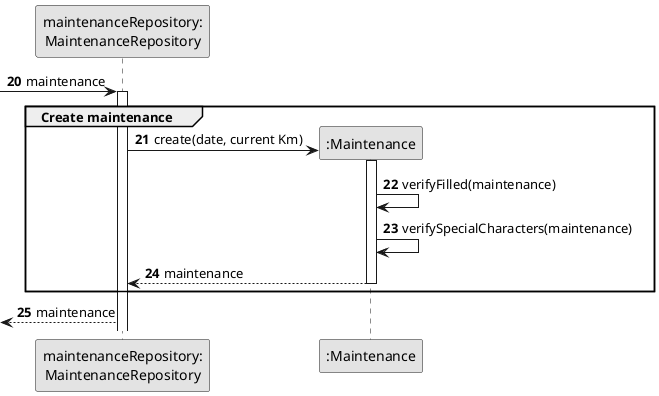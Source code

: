 @startuml
skinparam monochrome true
skinparam packageStyle rectangle
skinparam shadowing false

autonumber 20

participant "maintenanceRepository:\nMaintenanceRepository" as MaintenanceRepository
participant ":Maintenance" as Maintenance

-> MaintenanceRepository :  maintenance
               group Create maintenance
            activate MaintenanceRepository

            MaintenanceRepository -> Maintenance** : create(date, current Km)
            activate Maintenance

                Maintenance -> Maintenance : verifyFilled(maintenance)
                Maintenance -> Maintenance : verifySpecialCharacters(maintenance)
                Maintenance --> MaintenanceRepository : maintenance
               deactivate
               end
                <-- MaintenanceRepository : maintenance

@enduml